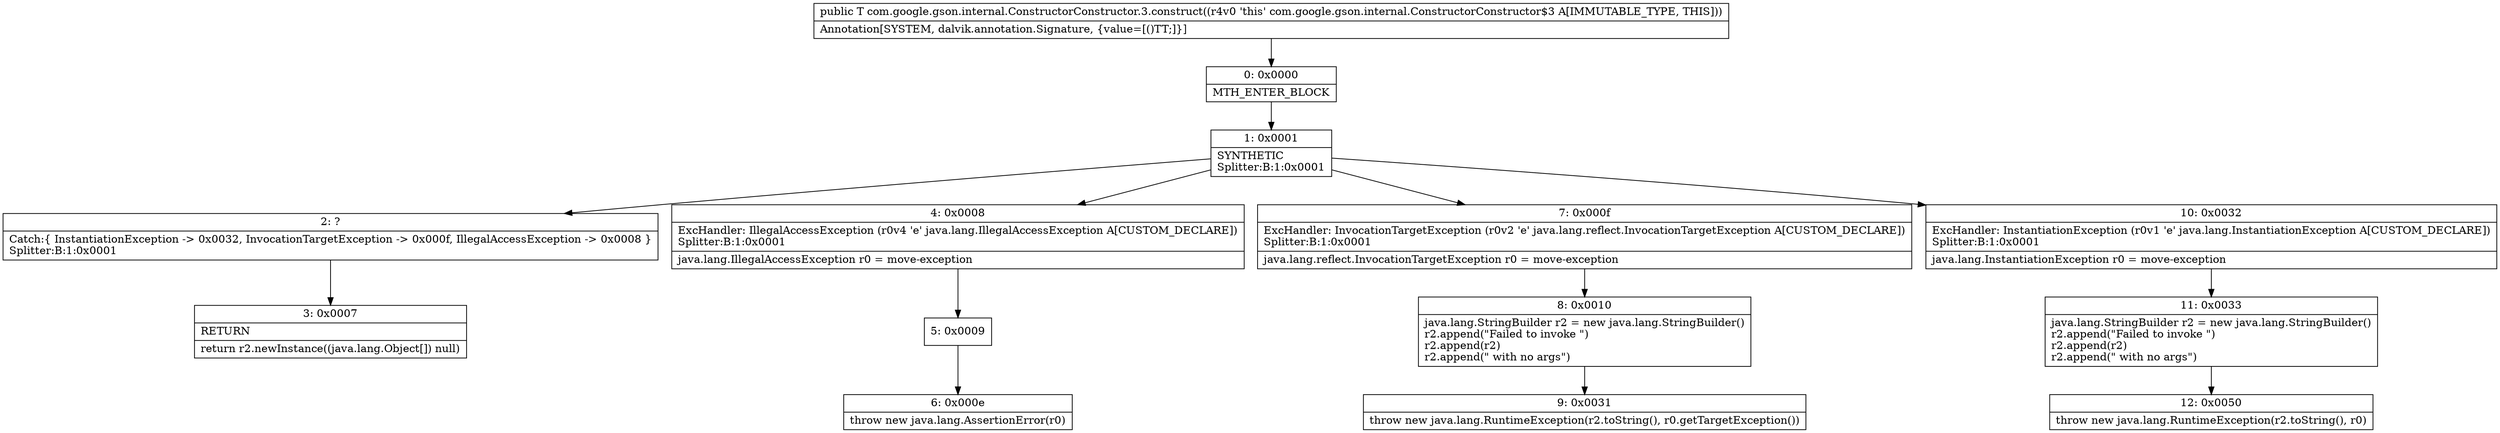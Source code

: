digraph "CFG forcom.google.gson.internal.ConstructorConstructor.3.construct()Ljava\/lang\/Object;" {
Node_0 [shape=record,label="{0\:\ 0x0000|MTH_ENTER_BLOCK\l}"];
Node_1 [shape=record,label="{1\:\ 0x0001|SYNTHETIC\lSplitter:B:1:0x0001\l}"];
Node_2 [shape=record,label="{2\:\ ?|Catch:\{ InstantiationException \-\> 0x0032, InvocationTargetException \-\> 0x000f, IllegalAccessException \-\> 0x0008 \}\lSplitter:B:1:0x0001\l}"];
Node_3 [shape=record,label="{3\:\ 0x0007|RETURN\l|return r2.newInstance((java.lang.Object[]) null)\l}"];
Node_4 [shape=record,label="{4\:\ 0x0008|ExcHandler: IllegalAccessException (r0v4 'e' java.lang.IllegalAccessException A[CUSTOM_DECLARE])\lSplitter:B:1:0x0001\l|java.lang.IllegalAccessException r0 = move\-exception\l}"];
Node_5 [shape=record,label="{5\:\ 0x0009}"];
Node_6 [shape=record,label="{6\:\ 0x000e|throw new java.lang.AssertionError(r0)\l}"];
Node_7 [shape=record,label="{7\:\ 0x000f|ExcHandler: InvocationTargetException (r0v2 'e' java.lang.reflect.InvocationTargetException A[CUSTOM_DECLARE])\lSplitter:B:1:0x0001\l|java.lang.reflect.InvocationTargetException r0 = move\-exception\l}"];
Node_8 [shape=record,label="{8\:\ 0x0010|java.lang.StringBuilder r2 = new java.lang.StringBuilder()\lr2.append(\"Failed to invoke \")\lr2.append(r2)\lr2.append(\" with no args\")\l}"];
Node_9 [shape=record,label="{9\:\ 0x0031|throw new java.lang.RuntimeException(r2.toString(), r0.getTargetException())\l}"];
Node_10 [shape=record,label="{10\:\ 0x0032|ExcHandler: InstantiationException (r0v1 'e' java.lang.InstantiationException A[CUSTOM_DECLARE])\lSplitter:B:1:0x0001\l|java.lang.InstantiationException r0 = move\-exception\l}"];
Node_11 [shape=record,label="{11\:\ 0x0033|java.lang.StringBuilder r2 = new java.lang.StringBuilder()\lr2.append(\"Failed to invoke \")\lr2.append(r2)\lr2.append(\" with no args\")\l}"];
Node_12 [shape=record,label="{12\:\ 0x0050|throw new java.lang.RuntimeException(r2.toString(), r0)\l}"];
MethodNode[shape=record,label="{public T com.google.gson.internal.ConstructorConstructor.3.construct((r4v0 'this' com.google.gson.internal.ConstructorConstructor$3 A[IMMUTABLE_TYPE, THIS]))  | Annotation[SYSTEM, dalvik.annotation.Signature, \{value=[()TT;]\}]\l}"];
MethodNode -> Node_0;
Node_0 -> Node_1;
Node_1 -> Node_2;
Node_1 -> Node_10;
Node_1 -> Node_7;
Node_1 -> Node_4;
Node_2 -> Node_3;
Node_4 -> Node_5;
Node_5 -> Node_6;
Node_7 -> Node_8;
Node_8 -> Node_9;
Node_10 -> Node_11;
Node_11 -> Node_12;
}

